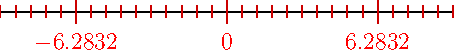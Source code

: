 // An other solution...
size(8cm,0);
import graph;  
usepackage("icomma");

xlimits( -3pi, 3pi);  

xaxis(Ticks(Label(red), Step=2pi,step=pi/5,pTick=.8red));
